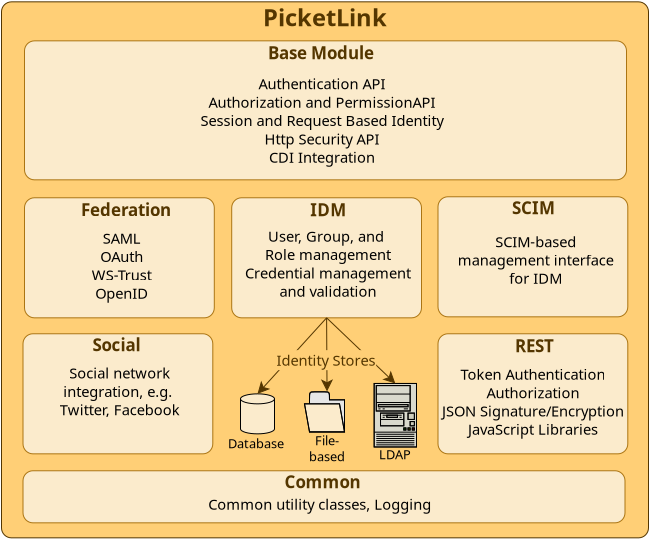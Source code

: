 <?xml version="1.0" encoding="UTF-8"?>
<dia:diagram xmlns:dia="http://www.lysator.liu.se/~alla/dia/">
  <dia:layer name="Background" visible="true" active="true">
    <dia:object type="Standard - Box" version="0" id="O0">
      <dia:attribute name="obj_pos">
        <dia:point val="8.4,1.6"/>
      </dia:attribute>
      <dia:attribute name="obj_bb">
        <dia:rectangle val="8.375,1.575;40.775,28.425"/>
      </dia:attribute>
      <dia:attribute name="elem_corner">
        <dia:point val="8.4,1.6"/>
      </dia:attribute>
      <dia:attribute name="elem_width">
        <dia:real val="32.35"/>
      </dia:attribute>
      <dia:attribute name="elem_height">
        <dia:real val="26.8"/>
      </dia:attribute>
      <dia:attribute name="border_width">
        <dia:real val="0.05"/>
      </dia:attribute>
      <dia:attribute name="border_color">
        <dia:color val="#543600"/>
      </dia:attribute>
      <dia:attribute name="inner_color">
        <dia:color val="#ffcf76"/>
      </dia:attribute>
      <dia:attribute name="show_background">
        <dia:boolean val="true"/>
      </dia:attribute>
      <dia:attribute name="corner_radius">
        <dia:real val="0.5"/>
      </dia:attribute>
    </dia:object>
    <dia:group>
      <dia:object type="Standard - Box" version="0" id="O1">
        <dia:attribute name="obj_pos">
          <dia:point val="9.55,3.55"/>
        </dia:attribute>
        <dia:attribute name="obj_bb">
          <dia:rectangle val="9.525,3.525;39.675,10.525"/>
        </dia:attribute>
        <dia:attribute name="elem_corner">
          <dia:point val="9.55,3.55"/>
        </dia:attribute>
        <dia:attribute name="elem_width">
          <dia:real val="30.1"/>
        </dia:attribute>
        <dia:attribute name="elem_height">
          <dia:real val="6.95"/>
        </dia:attribute>
        <dia:attribute name="border_width">
          <dia:real val="0.05"/>
        </dia:attribute>
        <dia:attribute name="border_color">
          <dia:color val="#ab7513"/>
        </dia:attribute>
        <dia:attribute name="inner_color">
          <dia:color val="#fbebcc"/>
        </dia:attribute>
        <dia:attribute name="show_background">
          <dia:boolean val="true"/>
        </dia:attribute>
        <dia:attribute name="corner_radius">
          <dia:real val="0.5"/>
        </dia:attribute>
      </dia:object>
      <dia:object type="Standard - Text" version="1" id="O2">
        <dia:attribute name="obj_pos">
          <dia:point val="24.425,4.475"/>
        </dia:attribute>
        <dia:attribute name="obj_bb">
          <dia:rectangle val="21.895,3.695;26.955,4.67"/>
        </dia:attribute>
        <dia:attribute name="text">
          <dia:composite type="text">
            <dia:attribute name="string">
              <dia:string>#Base Module#</dia:string>
            </dia:attribute>
            <dia:attribute name="font">
              <dia:font family="NanumGothic" style="80" name="Courier"/>
            </dia:attribute>
            <dia:attribute name="height">
              <dia:real val="1.058"/>
            </dia:attribute>
            <dia:attribute name="pos">
              <dia:point val="24.425,4.475"/>
            </dia:attribute>
            <dia:attribute name="color">
              <dia:color val="#543600"/>
            </dia:attribute>
            <dia:attribute name="alignment">
              <dia:enum val="1"/>
            </dia:attribute>
          </dia:composite>
        </dia:attribute>
        <dia:attribute name="valign">
          <dia:enum val="3"/>
        </dia:attribute>
      </dia:object>
    </dia:group>
    <dia:object type="Standard - Text" version="1" id="O3">
      <dia:attribute name="obj_pos">
        <dia:point val="24.575,2.825"/>
      </dia:attribute>
      <dia:attribute name="obj_bb">
        <dia:rectangle val="21.861,1.735;27.289,3.098"/>
      </dia:attribute>
      <dia:attribute name="text">
        <dia:composite type="text">
          <dia:attribute name="string">
            <dia:string>#PicketLink#</dia:string>
          </dia:attribute>
          <dia:attribute name="font">
            <dia:font family="NanumGothic" style="80" name="Courier"/>
          </dia:attribute>
          <dia:attribute name="height">
            <dia:real val="1.482"/>
          </dia:attribute>
          <dia:attribute name="pos">
            <dia:point val="24.575,2.825"/>
          </dia:attribute>
          <dia:attribute name="color">
            <dia:color val="#543600"/>
          </dia:attribute>
          <dia:attribute name="alignment">
            <dia:enum val="1"/>
          </dia:attribute>
        </dia:composite>
      </dia:attribute>
      <dia:attribute name="valign">
        <dia:enum val="3"/>
      </dia:attribute>
    </dia:object>
    <dia:object type="Standard - Text" version="1" id="O4">
      <dia:attribute name="obj_pos">
        <dia:point val="24.425,5.975"/>
      </dia:attribute>
      <dia:attribute name="obj_bb">
        <dia:rectangle val="18.499,5.279;30.372,9.856"/>
      </dia:attribute>
      <dia:attribute name="text">
        <dia:composite type="text">
          <dia:attribute name="string">
            <dia:string>#Authentication API
Authorization and PermissionAPI
Session and Request Based Identity
Http Security API
CDI Integration#</dia:string>
          </dia:attribute>
          <dia:attribute name="font">
            <dia:font family="NanumGothic" style="0" name="Courier"/>
          </dia:attribute>
          <dia:attribute name="height">
            <dia:real val="0.917"/>
          </dia:attribute>
          <dia:attribute name="pos">
            <dia:point val="24.425,5.975"/>
          </dia:attribute>
          <dia:attribute name="color">
            <dia:color val="#000000"/>
          </dia:attribute>
          <dia:attribute name="alignment">
            <dia:enum val="1"/>
          </dia:attribute>
        </dia:composite>
      </dia:attribute>
      <dia:attribute name="valign">
        <dia:enum val="3"/>
      </dia:attribute>
    </dia:object>
    <dia:group>
      <dia:object type="Standard - Box" version="0" id="O5">
        <dia:attribute name="obj_pos">
          <dia:point val="9.55,11.395"/>
        </dia:attribute>
        <dia:attribute name="obj_bb">
          <dia:rectangle val="9.525,11.37;19.065,17.425"/>
        </dia:attribute>
        <dia:attribute name="elem_corner">
          <dia:point val="9.55,11.395"/>
        </dia:attribute>
        <dia:attribute name="elem_width">
          <dia:real val="9.49"/>
        </dia:attribute>
        <dia:attribute name="elem_height">
          <dia:real val="6.005"/>
        </dia:attribute>
        <dia:attribute name="border_width">
          <dia:real val="0.05"/>
        </dia:attribute>
        <dia:attribute name="border_color">
          <dia:color val="#ab7513"/>
        </dia:attribute>
        <dia:attribute name="inner_color">
          <dia:color val="#fbebcc"/>
        </dia:attribute>
        <dia:attribute name="show_background">
          <dia:boolean val="true"/>
        </dia:attribute>
        <dia:attribute name="corner_radius">
          <dia:real val="0.5"/>
        </dia:attribute>
      </dia:object>
      <dia:object type="Standard - Text" version="1" id="O6">
        <dia:attribute name="obj_pos">
          <dia:point val="14.625,12.32"/>
        </dia:attribute>
        <dia:attribute name="obj_bb">
          <dia:rectangle val="12.539,11.54;16.711,12.515"/>
        </dia:attribute>
        <dia:attribute name="text">
          <dia:composite type="text">
            <dia:attribute name="string">
              <dia:string>#Federation#</dia:string>
            </dia:attribute>
            <dia:attribute name="font">
              <dia:font family="NanumGothic" style="80" name="Courier"/>
            </dia:attribute>
            <dia:attribute name="height">
              <dia:real val="1.058"/>
            </dia:attribute>
            <dia:attribute name="pos">
              <dia:point val="14.625,12.32"/>
            </dia:attribute>
            <dia:attribute name="color">
              <dia:color val="#543600"/>
            </dia:attribute>
            <dia:attribute name="alignment">
              <dia:enum val="1"/>
            </dia:attribute>
          </dia:composite>
        </dia:attribute>
        <dia:attribute name="valign">
          <dia:enum val="3"/>
        </dia:attribute>
      </dia:object>
    </dia:group>
    <dia:group>
      <dia:object type="Standard - Box" version="0" id="O7">
        <dia:attribute name="obj_pos">
          <dia:point val="19.91,11.395"/>
        </dia:attribute>
        <dia:attribute name="obj_bb">
          <dia:rectangle val="19.885,11.37;29.425,17.425"/>
        </dia:attribute>
        <dia:attribute name="elem_corner">
          <dia:point val="19.91,11.395"/>
        </dia:attribute>
        <dia:attribute name="elem_width">
          <dia:real val="9.49"/>
        </dia:attribute>
        <dia:attribute name="elem_height">
          <dia:real val="6.005"/>
        </dia:attribute>
        <dia:attribute name="border_width">
          <dia:real val="0.05"/>
        </dia:attribute>
        <dia:attribute name="border_color">
          <dia:color val="#ab7513"/>
        </dia:attribute>
        <dia:attribute name="inner_color">
          <dia:color val="#fbebcc"/>
        </dia:attribute>
        <dia:attribute name="show_background">
          <dia:boolean val="true"/>
        </dia:attribute>
        <dia:attribute name="corner_radius">
          <dia:real val="0.5"/>
        </dia:attribute>
      </dia:object>
      <dia:object type="Standard - Text" version="1" id="O8">
        <dia:attribute name="obj_pos">
          <dia:point val="24.735,12.32"/>
        </dia:attribute>
        <dia:attribute name="obj_bb">
          <dia:rectangle val="23.915,11.54;25.555,12.515"/>
        </dia:attribute>
        <dia:attribute name="text">
          <dia:composite type="text">
            <dia:attribute name="string">
              <dia:string>#IDM#</dia:string>
            </dia:attribute>
            <dia:attribute name="font">
              <dia:font family="NanumGothic" style="80" name="Courier"/>
            </dia:attribute>
            <dia:attribute name="height">
              <dia:real val="1.058"/>
            </dia:attribute>
            <dia:attribute name="pos">
              <dia:point val="24.735,12.32"/>
            </dia:attribute>
            <dia:attribute name="color">
              <dia:color val="#543600"/>
            </dia:attribute>
            <dia:attribute name="alignment">
              <dia:enum val="1"/>
            </dia:attribute>
          </dia:composite>
        </dia:attribute>
        <dia:attribute name="valign">
          <dia:enum val="3"/>
        </dia:attribute>
      </dia:object>
    </dia:group>
    <dia:group>
      <dia:object type="Standard - Box" version="0" id="O9">
        <dia:attribute name="obj_pos">
          <dia:point val="9.475,18.195"/>
        </dia:attribute>
        <dia:attribute name="obj_bb">
          <dia:rectangle val="9.45,18.17;18.99,24.225"/>
        </dia:attribute>
        <dia:attribute name="elem_corner">
          <dia:point val="9.475,18.195"/>
        </dia:attribute>
        <dia:attribute name="elem_width">
          <dia:real val="9.49"/>
        </dia:attribute>
        <dia:attribute name="elem_height">
          <dia:real val="6.005"/>
        </dia:attribute>
        <dia:attribute name="border_width">
          <dia:real val="0.05"/>
        </dia:attribute>
        <dia:attribute name="border_color">
          <dia:color val="#ab7513"/>
        </dia:attribute>
        <dia:attribute name="inner_color">
          <dia:color val="#fbebcc"/>
        </dia:attribute>
        <dia:attribute name="show_background">
          <dia:boolean val="true"/>
        </dia:attribute>
        <dia:attribute name="corner_radius">
          <dia:real val="0.5"/>
        </dia:attribute>
      </dia:object>
      <dia:object type="Standard - Text" version="1" id="O10">
        <dia:attribute name="obj_pos">
          <dia:point val="14.15,19.07"/>
        </dia:attribute>
        <dia:attribute name="obj_bb">
          <dia:rectangle val="13.021,18.29;15.279,19.265"/>
        </dia:attribute>
        <dia:attribute name="text">
          <dia:composite type="text">
            <dia:attribute name="string">
              <dia:string>#Social#</dia:string>
            </dia:attribute>
            <dia:attribute name="font">
              <dia:font family="NanumGothic" style="80" name="Courier"/>
            </dia:attribute>
            <dia:attribute name="height">
              <dia:real val="1.058"/>
            </dia:attribute>
            <dia:attribute name="pos">
              <dia:point val="14.15,19.07"/>
            </dia:attribute>
            <dia:attribute name="color">
              <dia:color val="#543600"/>
            </dia:attribute>
            <dia:attribute name="alignment">
              <dia:enum val="1"/>
            </dia:attribute>
          </dia:composite>
        </dia:attribute>
        <dia:attribute name="valign">
          <dia:enum val="3"/>
        </dia:attribute>
      </dia:object>
    </dia:group>
    <dia:group>
      <dia:object type="Network - Storage" version="1" id="O11">
        <dia:attribute name="obj_pos">
          <dia:point val="20.35,21.2"/>
        </dia:attribute>
        <dia:attribute name="obj_bb">
          <dia:rectangle val="20.325,21.175;22.075,24.05"/>
        </dia:attribute>
        <dia:attribute name="meta">
          <dia:composite type="dict"/>
        </dia:attribute>
        <dia:attribute name="elem_corner">
          <dia:point val="20.35,21.2"/>
        </dia:attribute>
        <dia:attribute name="elem_width">
          <dia:real val="1.7"/>
        </dia:attribute>
        <dia:attribute name="elem_height">
          <dia:real val="2.0"/>
        </dia:attribute>
        <dia:attribute name="line_width">
          <dia:real val="0.05"/>
        </dia:attribute>
        <dia:attribute name="line_colour">
          <dia:color val="#000000"/>
        </dia:attribute>
        <dia:attribute name="fill_colour">
          <dia:color val="#fbebcc"/>
        </dia:attribute>
        <dia:attribute name="show_background">
          <dia:boolean val="true"/>
        </dia:attribute>
        <dia:attribute name="line_style">
          <dia:enum val="0"/>
          <dia:real val="1"/>
        </dia:attribute>
        <dia:attribute name="padding">
          <dia:real val="0.1"/>
        </dia:attribute>
        <dia:attribute name="text">
          <dia:composite type="text">
            <dia:attribute name="string">
              <dia:string>##</dia:string>
            </dia:attribute>
            <dia:attribute name="font">
              <dia:font family="sans" style="0" name="Helvetica"/>
            </dia:attribute>
            <dia:attribute name="height">
              <dia:real val="0.8"/>
            </dia:attribute>
            <dia:attribute name="pos">
              <dia:point val="21.2,23.8"/>
            </dia:attribute>
            <dia:attribute name="color">
              <dia:color val="#000000"/>
            </dia:attribute>
            <dia:attribute name="alignment">
              <dia:enum val="1"/>
            </dia:attribute>
          </dia:composite>
        </dia:attribute>
        <dia:attribute name="flip_horizontal">
          <dia:boolean val="false"/>
        </dia:attribute>
        <dia:attribute name="flip_vertical">
          <dia:boolean val="false"/>
        </dia:attribute>
        <dia:attribute name="subscale">
          <dia:real val="1"/>
        </dia:attribute>
      </dia:object>
      <dia:object type="Standard - Text" version="1" id="O12">
        <dia:attribute name="obj_pos">
          <dia:point val="19.725,23.925"/>
        </dia:attribute>
        <dia:attribute name="obj_bb">
          <dia:rectangle val="19.725,23.33;22.78,24.075"/>
        </dia:attribute>
        <dia:attribute name="text">
          <dia:composite type="text">
            <dia:attribute name="string">
              <dia:string>#Database#</dia:string>
            </dia:attribute>
            <dia:attribute name="font">
              <dia:font family="sans" style="0" name="Helvetica"/>
            </dia:attribute>
            <dia:attribute name="height">
              <dia:real val="0.8"/>
            </dia:attribute>
            <dia:attribute name="pos">
              <dia:point val="19.725,23.925"/>
            </dia:attribute>
            <dia:attribute name="color">
              <dia:color val="#000000"/>
            </dia:attribute>
            <dia:attribute name="alignment">
              <dia:enum val="0"/>
            </dia:attribute>
          </dia:composite>
        </dia:attribute>
        <dia:attribute name="valign">
          <dia:enum val="3"/>
        </dia:attribute>
      </dia:object>
    </dia:group>
    <dia:group>
      <dia:object type="Filesystem - Folder" version="1" id="O13">
        <dia:attribute name="obj_pos">
          <dia:point val="23.55,21.1"/>
        </dia:attribute>
        <dia:attribute name="obj_bb">
          <dia:rectangle val="23.52,21.075;25.58,23.125"/>
        </dia:attribute>
        <dia:attribute name="meta">
          <dia:composite type="dict"/>
        </dia:attribute>
        <dia:attribute name="elem_corner">
          <dia:point val="23.55,21.1"/>
        </dia:attribute>
        <dia:attribute name="elem_width">
          <dia:real val="2"/>
        </dia:attribute>
        <dia:attribute name="elem_height">
          <dia:real val="2"/>
        </dia:attribute>
        <dia:attribute name="line_width">
          <dia:real val="0.05"/>
        </dia:attribute>
        <dia:attribute name="line_colour">
          <dia:color val="#000000"/>
        </dia:attribute>
        <dia:attribute name="fill_colour">
          <dia:color val="#fbebcc"/>
        </dia:attribute>
        <dia:attribute name="show_background">
          <dia:boolean val="true"/>
        </dia:attribute>
        <dia:attribute name="line_style">
          <dia:enum val="0"/>
          <dia:real val="1"/>
        </dia:attribute>
        <dia:attribute name="padding">
          <dia:real val="0.1"/>
        </dia:attribute>
        <dia:attribute name="text">
          <dia:composite type="text">
            <dia:attribute name="string">
              <dia:string>##</dia:string>
            </dia:attribute>
            <dia:attribute name="font">
              <dia:font family="sans" style="0" name="Helvetica"/>
            </dia:attribute>
            <dia:attribute name="height">
              <dia:real val="0.8"/>
            </dia:attribute>
            <dia:attribute name="pos">
              <dia:point val="24.55,22.4"/>
            </dia:attribute>
            <dia:attribute name="color">
              <dia:color val="#000000"/>
            </dia:attribute>
            <dia:attribute name="alignment">
              <dia:enum val="1"/>
            </dia:attribute>
          </dia:composite>
        </dia:attribute>
        <dia:attribute name="flip_horizontal">
          <dia:boolean val="false"/>
        </dia:attribute>
        <dia:attribute name="flip_vertical">
          <dia:boolean val="false"/>
        </dia:attribute>
        <dia:attribute name="subscale">
          <dia:real val="1"/>
        </dia:attribute>
      </dia:object>
      <dia:object type="Standard - Text" version="1" id="O14">
        <dia:attribute name="obj_pos">
          <dia:point val="24.675,23.775"/>
        </dia:attribute>
        <dia:attribute name="obj_bb">
          <dia:rectangle val="23.707,23.18;25.642,24.725"/>
        </dia:attribute>
        <dia:attribute name="text">
          <dia:composite type="text">
            <dia:attribute name="string">
              <dia:string>#File-
based#</dia:string>
            </dia:attribute>
            <dia:attribute name="font">
              <dia:font family="sans" style="0" name="Helvetica"/>
            </dia:attribute>
            <dia:attribute name="height">
              <dia:real val="0.8"/>
            </dia:attribute>
            <dia:attribute name="pos">
              <dia:point val="24.675,23.775"/>
            </dia:attribute>
            <dia:attribute name="color">
              <dia:color val="#000000"/>
            </dia:attribute>
            <dia:attribute name="alignment">
              <dia:enum val="1"/>
            </dia:attribute>
          </dia:composite>
        </dia:attribute>
        <dia:attribute name="valign">
          <dia:enum val="3"/>
        </dia:attribute>
      </dia:object>
    </dia:group>
    <dia:group>
      <dia:object type="Network - A Minitower PC" version="1" id="O15">
        <dia:attribute name="obj_pos">
          <dia:point val="27.033,20.681"/>
        </dia:attribute>
        <dia:attribute name="obj_bb">
          <dia:rectangle val="27.008,20.656;29.175,23.881"/>
        </dia:attribute>
        <dia:attribute name="meta">
          <dia:composite type="dict"/>
        </dia:attribute>
        <dia:attribute name="elem_corner">
          <dia:point val="27.033,20.681"/>
        </dia:attribute>
        <dia:attribute name="elem_width">
          <dia:real val="2.117"/>
        </dia:attribute>
        <dia:attribute name="elem_height">
          <dia:real val="3.175"/>
        </dia:attribute>
        <dia:attribute name="line_width">
          <dia:real val="0.05"/>
        </dia:attribute>
        <dia:attribute name="line_colour">
          <dia:color val="#000000"/>
        </dia:attribute>
        <dia:attribute name="fill_colour">
          <dia:color val="#fbebcc"/>
        </dia:attribute>
        <dia:attribute name="show_background">
          <dia:boolean val="true"/>
        </dia:attribute>
        <dia:attribute name="line_style">
          <dia:enum val="0"/>
          <dia:real val="1"/>
        </dia:attribute>
        <dia:attribute name="flip_horizontal">
          <dia:boolean val="false"/>
        </dia:attribute>
        <dia:attribute name="flip_vertical">
          <dia:boolean val="false"/>
        </dia:attribute>
        <dia:attribute name="subscale">
          <dia:real val="1"/>
        </dia:attribute>
      </dia:object>
      <dia:object type="Standard - Text" version="1" id="O16">
        <dia:attribute name="obj_pos">
          <dia:point val="27.275,24.475"/>
        </dia:attribute>
        <dia:attribute name="obj_bb">
          <dia:rectangle val="27.275,23.88;28.938,24.625"/>
        </dia:attribute>
        <dia:attribute name="text">
          <dia:composite type="text">
            <dia:attribute name="string">
              <dia:string>#LDAP#</dia:string>
            </dia:attribute>
            <dia:attribute name="font">
              <dia:font family="sans" style="0" name="Helvetica"/>
            </dia:attribute>
            <dia:attribute name="height">
              <dia:real val="0.8"/>
            </dia:attribute>
            <dia:attribute name="pos">
              <dia:point val="27.275,24.475"/>
            </dia:attribute>
            <dia:attribute name="color">
              <dia:color val="#000000"/>
            </dia:attribute>
            <dia:attribute name="alignment">
              <dia:enum val="0"/>
            </dia:attribute>
          </dia:composite>
        </dia:attribute>
        <dia:attribute name="valign">
          <dia:enum val="3"/>
        </dia:attribute>
      </dia:object>
    </dia:group>
    <dia:object type="Standard - Text" version="1" id="O17">
      <dia:attribute name="obj_pos">
        <dia:point val="24.729,13.595"/>
      </dia:attribute>
      <dia:attribute name="obj_bb">
        <dia:rectangle val="20.62,12.92;28.838,16.517"/>
      </dia:attribute>
      <dia:attribute name="text">
        <dia:composite type="text">
          <dia:attribute name="string">
            <dia:string>#User, Group, and 
Role management
Credential management
and validation#</dia:string>
          </dia:attribute>
          <dia:attribute name="font">
            <dia:font family="NanumGothic" style="0" name="Courier"/>
          </dia:attribute>
          <dia:attribute name="height">
            <dia:real val="0.917"/>
          </dia:attribute>
          <dia:attribute name="pos">
            <dia:point val="24.729,13.595"/>
          </dia:attribute>
          <dia:attribute name="color">
            <dia:color val="#000000"/>
          </dia:attribute>
          <dia:attribute name="alignment">
            <dia:enum val="1"/>
          </dia:attribute>
        </dia:composite>
      </dia:attribute>
      <dia:attribute name="valign">
        <dia:enum val="3"/>
      </dia:attribute>
    </dia:object>
    <dia:object type="Standard - Line" version="0" id="O18">
      <dia:attribute name="obj_pos">
        <dia:point val="24.655,17.4"/>
      </dia:attribute>
      <dia:attribute name="obj_bb">
        <dia:rectangle val="21.162,17.365;24.69,21.241"/>
      </dia:attribute>
      <dia:attribute name="conn_endpoints">
        <dia:point val="24.655,17.4"/>
        <dia:point val="21.2,21.2"/>
      </dia:attribute>
      <dia:attribute name="numcp">
        <dia:int val="1"/>
      </dia:attribute>
      <dia:attribute name="line_color">
        <dia:color val="#543600"/>
      </dia:attribute>
      <dia:attribute name="line_width">
        <dia:real val="0.05"/>
      </dia:attribute>
      <dia:attribute name="end_arrow">
        <dia:enum val="22"/>
      </dia:attribute>
      <dia:attribute name="end_arrow_length">
        <dia:real val="0.5"/>
      </dia:attribute>
      <dia:attribute name="end_arrow_width">
        <dia:real val="0.5"/>
      </dia:attribute>
      <dia:connections>
        <dia:connection handle="0" to="O7" connection="6"/>
        <dia:connection handle="1" to="O11" connection="0"/>
      </dia:connections>
    </dia:object>
    <dia:object type="Standard - Line" version="0" id="O19">
      <dia:attribute name="obj_pos">
        <dia:point val="24.655,17.4"/>
      </dia:attribute>
      <dia:attribute name="obj_bb">
        <dia:rectangle val="24.367,17.375;24.979,21.135"/>
      </dia:attribute>
      <dia:attribute name="conn_endpoints">
        <dia:point val="24.655,17.4"/>
        <dia:point val="24.677,21.079"/>
      </dia:attribute>
      <dia:attribute name="numcp">
        <dia:int val="1"/>
      </dia:attribute>
      <dia:attribute name="line_color">
        <dia:color val="#543600"/>
      </dia:attribute>
      <dia:attribute name="line_width">
        <dia:real val="0.05"/>
      </dia:attribute>
      <dia:attribute name="end_arrow">
        <dia:enum val="22"/>
      </dia:attribute>
      <dia:attribute name="end_arrow_length">
        <dia:real val="0.5"/>
      </dia:attribute>
      <dia:attribute name="end_arrow_width">
        <dia:real val="0.5"/>
      </dia:attribute>
      <dia:connections>
        <dia:connection handle="0" to="O7" connection="6"/>
        <dia:connection handle="1" to="O13" connection="13"/>
      </dia:connections>
    </dia:object>
    <dia:object type="Standard - Line" version="0" id="O20">
      <dia:attribute name="obj_pos">
        <dia:point val="24.655,17.4"/>
      </dia:attribute>
      <dia:attribute name="obj_bb">
        <dia:rectangle val="24.62,17.365;28.132,20.72"/>
      </dia:attribute>
      <dia:attribute name="conn_endpoints">
        <dia:point val="24.655,17.4"/>
        <dia:point val="28.092,20.681"/>
      </dia:attribute>
      <dia:attribute name="numcp">
        <dia:int val="1"/>
      </dia:attribute>
      <dia:attribute name="line_color">
        <dia:color val="#543600"/>
      </dia:attribute>
      <dia:attribute name="line_width">
        <dia:real val="0.05"/>
      </dia:attribute>
      <dia:attribute name="end_arrow">
        <dia:enum val="22"/>
      </dia:attribute>
      <dia:attribute name="end_arrow_length">
        <dia:real val="0.5"/>
      </dia:attribute>
      <dia:attribute name="end_arrow_width">
        <dia:real val="0.5"/>
      </dia:attribute>
      <dia:connections>
        <dia:connection handle="0" to="O7" connection="6"/>
        <dia:connection handle="1" to="O15" connection="6"/>
      </dia:connections>
    </dia:object>
    <dia:group>
      <dia:object type="Standard - Box" version="0" id="O21">
        <dia:attribute name="obj_pos">
          <dia:point val="30.225,11.345"/>
        </dia:attribute>
        <dia:attribute name="obj_bb">
          <dia:rectangle val="30.2,11.32;39.74,17.375"/>
        </dia:attribute>
        <dia:attribute name="elem_corner">
          <dia:point val="30.225,11.345"/>
        </dia:attribute>
        <dia:attribute name="elem_width">
          <dia:real val="9.49"/>
        </dia:attribute>
        <dia:attribute name="elem_height">
          <dia:real val="6.005"/>
        </dia:attribute>
        <dia:attribute name="border_width">
          <dia:real val="0.05"/>
        </dia:attribute>
        <dia:attribute name="border_color">
          <dia:color val="#ab7513"/>
        </dia:attribute>
        <dia:attribute name="inner_color">
          <dia:color val="#fbebcc"/>
        </dia:attribute>
        <dia:attribute name="show_background">
          <dia:boolean val="true"/>
        </dia:attribute>
        <dia:attribute name="corner_radius">
          <dia:real val="0.5"/>
        </dia:attribute>
      </dia:object>
      <dia:object type="Standard - Text" version="1" id="O22">
        <dia:attribute name="obj_pos">
          <dia:point val="35,12.22"/>
        </dia:attribute>
        <dia:attribute name="obj_bb">
          <dia:rectangle val="33.971,11.44;36.029,12.415"/>
        </dia:attribute>
        <dia:attribute name="text">
          <dia:composite type="text">
            <dia:attribute name="string">
              <dia:string>#SCIM#</dia:string>
            </dia:attribute>
            <dia:attribute name="font">
              <dia:font family="NanumGothic" style="80" name="Courier"/>
            </dia:attribute>
            <dia:attribute name="height">
              <dia:real val="1.058"/>
            </dia:attribute>
            <dia:attribute name="pos">
              <dia:point val="35,12.22"/>
            </dia:attribute>
            <dia:attribute name="color">
              <dia:color val="#543600"/>
            </dia:attribute>
            <dia:attribute name="alignment">
              <dia:enum val="1"/>
            </dia:attribute>
          </dia:composite>
        </dia:attribute>
        <dia:attribute name="valign">
          <dia:enum val="3"/>
        </dia:attribute>
      </dia:object>
    </dia:group>
    <dia:object type="Standard - Text" version="1" id="O23">
      <dia:attribute name="obj_pos">
        <dia:point val="14.409,13.695"/>
      </dia:attribute>
      <dia:attribute name="obj_bb">
        <dia:rectangle val="12.885,12.999;15.954,16.659"/>
      </dia:attribute>
      <dia:attribute name="text">
        <dia:composite type="text">
          <dia:attribute name="string">
            <dia:string>#SAML
OAuth
WS-Trust
OpenID#</dia:string>
          </dia:attribute>
          <dia:attribute name="font">
            <dia:font family="NanumGothic" style="0" name="Courier"/>
          </dia:attribute>
          <dia:attribute name="height">
            <dia:real val="0.917"/>
          </dia:attribute>
          <dia:attribute name="pos">
            <dia:point val="14.409,13.695"/>
          </dia:attribute>
          <dia:attribute name="color">
            <dia:color val="#000000"/>
          </dia:attribute>
          <dia:attribute name="alignment">
            <dia:enum val="1"/>
          </dia:attribute>
        </dia:composite>
      </dia:attribute>
      <dia:attribute name="valign">
        <dia:enum val="3"/>
      </dia:attribute>
    </dia:object>
    <dia:object type="Standard - Text" version="1" id="O24">
      <dia:attribute name="obj_pos">
        <dia:point val="35.109,13.865"/>
      </dia:attribute>
      <dia:attribute name="obj_bb">
        <dia:rectangle val="31.248,13.19;38.97,15.869"/>
      </dia:attribute>
      <dia:attribute name="text">
        <dia:composite type="text">
          <dia:attribute name="string">
            <dia:string>#SCIM-based
management interface
for IDM#</dia:string>
          </dia:attribute>
          <dia:attribute name="font">
            <dia:font family="NanumGothic" style="0" name="Courier"/>
          </dia:attribute>
          <dia:attribute name="height">
            <dia:real val="0.917"/>
          </dia:attribute>
          <dia:attribute name="pos">
            <dia:point val="35.109,13.865"/>
          </dia:attribute>
          <dia:attribute name="color">
            <dia:color val="#000000"/>
          </dia:attribute>
          <dia:attribute name="alignment">
            <dia:enum val="1"/>
          </dia:attribute>
        </dia:composite>
      </dia:attribute>
      <dia:attribute name="valign">
        <dia:enum val="3"/>
      </dia:attribute>
    </dia:object>
    <dia:object type="Standard - Text" version="1" id="O25">
      <dia:attribute name="obj_pos">
        <dia:point val="14.309,20.435"/>
      </dia:attribute>
      <dia:attribute name="obj_bb">
        <dia:rectangle val="11.307,19.76;17.31,22.439"/>
      </dia:attribute>
      <dia:attribute name="text">
        <dia:composite type="text">
          <dia:attribute name="string">
            <dia:string>#Social network
integration, e.g. 
Twitter, Facebook#</dia:string>
          </dia:attribute>
          <dia:attribute name="font">
            <dia:font family="NanumGothic" style="0" name="Courier"/>
          </dia:attribute>
          <dia:attribute name="height">
            <dia:real val="0.917"/>
          </dia:attribute>
          <dia:attribute name="pos">
            <dia:point val="14.309,20.435"/>
          </dia:attribute>
          <dia:attribute name="color">
            <dia:color val="#000000"/>
          </dia:attribute>
          <dia:attribute name="alignment">
            <dia:enum val="1"/>
          </dia:attribute>
        </dia:composite>
      </dia:attribute>
      <dia:attribute name="valign">
        <dia:enum val="3"/>
      </dia:attribute>
    </dia:object>
    <dia:group>
      <dia:object type="Standard - Box" version="0" id="O26">
        <dia:attribute name="obj_pos">
          <dia:point val="9.475,25.045"/>
        </dia:attribute>
        <dia:attribute name="obj_bb">
          <dia:rectangle val="9.45,25.02;39.6,27.675"/>
        </dia:attribute>
        <dia:attribute name="elem_corner">
          <dia:point val="9.475,25.045"/>
        </dia:attribute>
        <dia:attribute name="elem_width">
          <dia:real val="30.1"/>
        </dia:attribute>
        <dia:attribute name="elem_height">
          <dia:real val="2.605"/>
        </dia:attribute>
        <dia:attribute name="border_width">
          <dia:real val="0.05"/>
        </dia:attribute>
        <dia:attribute name="border_color">
          <dia:color val="#ab7513"/>
        </dia:attribute>
        <dia:attribute name="inner_color">
          <dia:color val="#fbebcc"/>
        </dia:attribute>
        <dia:attribute name="show_background">
          <dia:boolean val="true"/>
        </dia:attribute>
        <dia:attribute name="corner_radius">
          <dia:real val="0.5"/>
        </dia:attribute>
      </dia:object>
      <dia:object type="Standard - Text" version="1" id="O27">
        <dia:attribute name="obj_pos">
          <dia:point val="24.45,25.92"/>
        </dia:attribute>
        <dia:attribute name="obj_bb">
          <dia:rectangle val="22.626,25.14;26.274,26.115"/>
        </dia:attribute>
        <dia:attribute name="text">
          <dia:composite type="text">
            <dia:attribute name="string">
              <dia:string>#Common#</dia:string>
            </dia:attribute>
            <dia:attribute name="font">
              <dia:font family="NanumGothic" style="80" name="Courier"/>
            </dia:attribute>
            <dia:attribute name="height">
              <dia:real val="1.058"/>
            </dia:attribute>
            <dia:attribute name="pos">
              <dia:point val="24.45,25.92"/>
            </dia:attribute>
            <dia:attribute name="color">
              <dia:color val="#543600"/>
            </dia:attribute>
            <dia:attribute name="alignment">
              <dia:enum val="1"/>
            </dia:attribute>
          </dia:composite>
        </dia:attribute>
        <dia:attribute name="valign">
          <dia:enum val="3"/>
        </dia:attribute>
      </dia:object>
    </dia:group>
    <dia:object type="Standard - Text" version="1" id="O28">
      <dia:attribute name="obj_pos">
        <dia:point val="24.309,26.995"/>
      </dia:attribute>
      <dia:attribute name="obj_bb">
        <dia:rectangle val="18.867,26.32;29.75,27.165"/>
      </dia:attribute>
      <dia:attribute name="text">
        <dia:composite type="text">
          <dia:attribute name="string">
            <dia:string>#Common utility classes, Logging#</dia:string>
          </dia:attribute>
          <dia:attribute name="font">
            <dia:font family="NanumGothic" style="0" name="Courier"/>
          </dia:attribute>
          <dia:attribute name="height">
            <dia:real val="0.917"/>
          </dia:attribute>
          <dia:attribute name="pos">
            <dia:point val="24.309,26.995"/>
          </dia:attribute>
          <dia:attribute name="color">
            <dia:color val="#000000"/>
          </dia:attribute>
          <dia:attribute name="alignment">
            <dia:enum val="1"/>
          </dia:attribute>
        </dia:composite>
      </dia:attribute>
      <dia:attribute name="valign">
        <dia:enum val="3"/>
      </dia:attribute>
    </dia:object>
    <dia:object type="Standard - Text" version="1" id="O29">
      <dia:attribute name="obj_pos">
        <dia:point val="24.625,19.8"/>
      </dia:attribute>
      <dia:attribute name="obj_bb">
        <dia:rectangle val="22.216,19.125;27.034,19.97"/>
      </dia:attribute>
      <dia:attribute name="text">
        <dia:composite type="text">
          <dia:attribute name="string">
            <dia:string>#Identity Stores#</dia:string>
          </dia:attribute>
          <dia:attribute name="font">
            <dia:font family="NanumGothic" style="0" name="Courier"/>
          </dia:attribute>
          <dia:attribute name="height">
            <dia:real val="0.917"/>
          </dia:attribute>
          <dia:attribute name="pos">
            <dia:point val="24.625,19.8"/>
          </dia:attribute>
          <dia:attribute name="color">
            <dia:color val="#543600"/>
          </dia:attribute>
          <dia:attribute name="alignment">
            <dia:enum val="1"/>
          </dia:attribute>
        </dia:composite>
      </dia:attribute>
      <dia:attribute name="valign">
        <dia:enum val="3"/>
      </dia:attribute>
      <dia:attribute name="fill_color">
        <dia:color val="#ffcf76"/>
      </dia:attribute>
      <dia:attribute name="show_background">
        <dia:boolean val="true"/>
      </dia:attribute>
    </dia:object>
    <dia:group>
      <dia:object type="Standard - Box" version="0" id="O30">
        <dia:attribute name="obj_pos">
          <dia:point val="30.225,18.195"/>
        </dia:attribute>
        <dia:attribute name="obj_bb">
          <dia:rectangle val="30.2,18.17;39.74,24.225"/>
        </dia:attribute>
        <dia:attribute name="elem_corner">
          <dia:point val="30.225,18.195"/>
        </dia:attribute>
        <dia:attribute name="elem_width">
          <dia:real val="9.49"/>
        </dia:attribute>
        <dia:attribute name="elem_height">
          <dia:real val="6.005"/>
        </dia:attribute>
        <dia:attribute name="border_width">
          <dia:real val="0.05"/>
        </dia:attribute>
        <dia:attribute name="border_color">
          <dia:color val="#ab7513"/>
        </dia:attribute>
        <dia:attribute name="inner_color">
          <dia:color val="#fbebcc"/>
        </dia:attribute>
        <dia:attribute name="show_background">
          <dia:boolean val="true"/>
        </dia:attribute>
        <dia:attribute name="corner_radius">
          <dia:real val="0.5"/>
        </dia:attribute>
      </dia:object>
      <dia:object type="Standard - Text" version="1" id="O31">
        <dia:attribute name="obj_pos">
          <dia:point val="35.05,19.12"/>
        </dia:attribute>
        <dia:attribute name="obj_bb">
          <dia:rectangle val="34.08,18.34;36.02,19.315"/>
        </dia:attribute>
        <dia:attribute name="text">
          <dia:composite type="text">
            <dia:attribute name="string">
              <dia:string>#REST#</dia:string>
            </dia:attribute>
            <dia:attribute name="font">
              <dia:font family="NanumGothic" style="80" name="Courier"/>
            </dia:attribute>
            <dia:attribute name="height">
              <dia:real val="1.058"/>
            </dia:attribute>
            <dia:attribute name="pos">
              <dia:point val="35.05,19.12"/>
            </dia:attribute>
            <dia:attribute name="color">
              <dia:color val="#543600"/>
            </dia:attribute>
            <dia:attribute name="alignment">
              <dia:enum val="1"/>
            </dia:attribute>
          </dia:composite>
        </dia:attribute>
        <dia:attribute name="valign">
          <dia:enum val="3"/>
        </dia:attribute>
      </dia:object>
      <dia:object type="Standard - Text" version="1" id="O32">
        <dia:attribute name="obj_pos">
          <dia:point val="34.97,20.497"/>
        </dia:attribute>
        <dia:attribute name="obj_bb">
          <dia:rectangle val="30.411,19.823;39.529,23.419"/>
        </dia:attribute>
        <dia:attribute name="text">
          <dia:composite type="text">
            <dia:attribute name="string">
              <dia:string>#Token Authentication
Authorization
JSON Signature/Encryption
JavaScript Libraries#</dia:string>
            </dia:attribute>
            <dia:attribute name="font">
              <dia:font family="NanumGothic" style="0" name="Courier"/>
            </dia:attribute>
            <dia:attribute name="height">
              <dia:real val="0.917"/>
            </dia:attribute>
            <dia:attribute name="pos">
              <dia:point val="34.97,20.497"/>
            </dia:attribute>
            <dia:attribute name="color">
              <dia:color val="#000000"/>
            </dia:attribute>
            <dia:attribute name="alignment">
              <dia:enum val="1"/>
            </dia:attribute>
          </dia:composite>
        </dia:attribute>
        <dia:attribute name="valign">
          <dia:enum val="3"/>
        </dia:attribute>
        <dia:connections>
          <dia:connection handle="0" to="O30" connection="8"/>
        </dia:connections>
      </dia:object>
    </dia:group>
  </dia:layer>
</dia:diagram>
